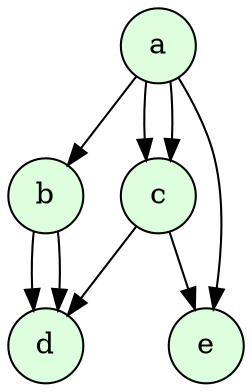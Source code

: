 digraph G{
	bgcolor="#ffffff00";
	size="2.7";
	
	node[shape=square,style=filled,fillcolor="#ddffdd"]
	node[shape=circle,style=filled,fillcolor="#ddeeff"]
	node[shape=circle,style=filled,fillcolor="#ddffdd"]
	a;b;c;d;e

	a->b; a->c; a->c; a->e;
	b->d; b->d;
	c->d; c->e;
}

